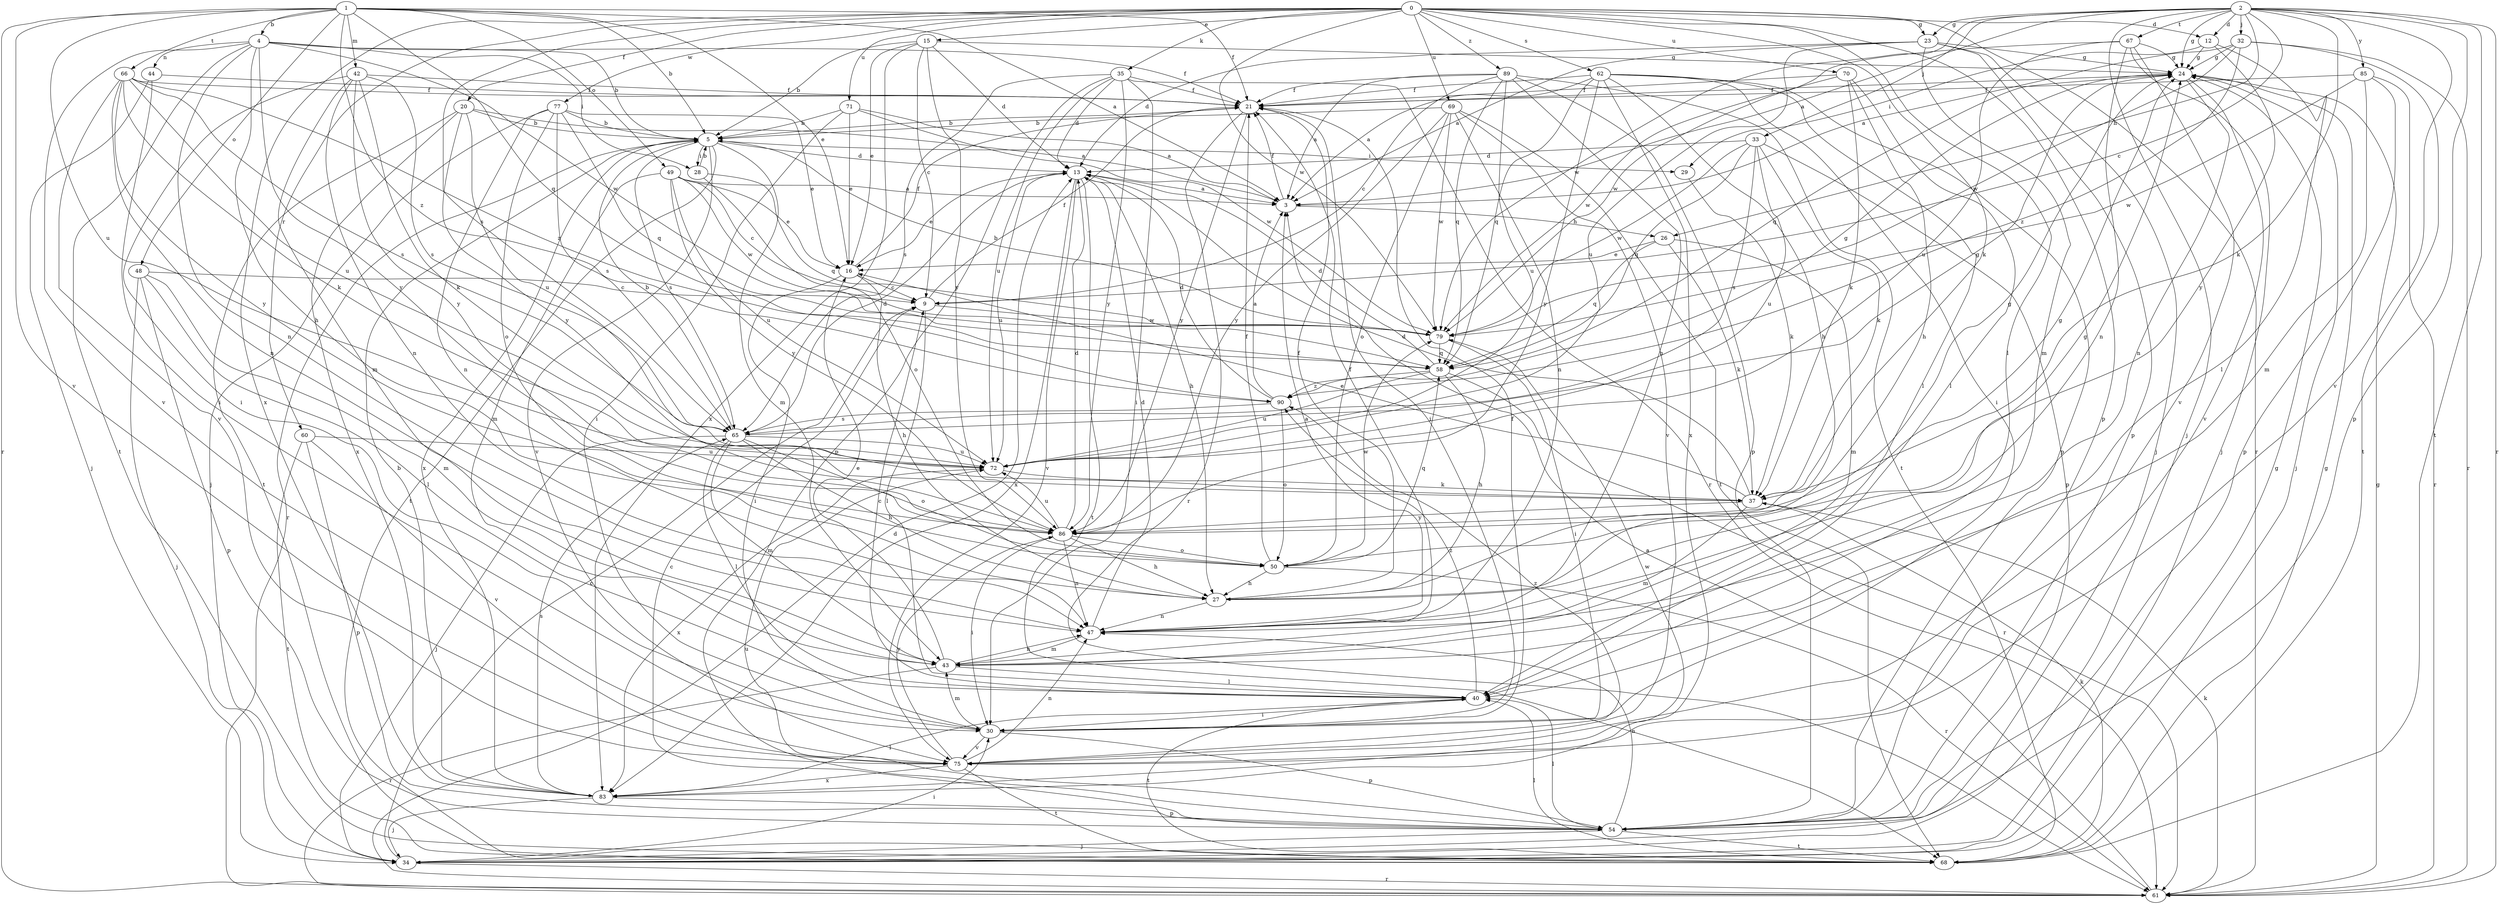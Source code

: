 strict digraph  {
0;
1;
2;
3;
4;
5;
9;
12;
13;
15;
16;
20;
21;
23;
24;
26;
27;
28;
29;
30;
32;
33;
34;
35;
37;
40;
42;
43;
44;
47;
48;
49;
50;
54;
58;
60;
61;
62;
65;
66;
67;
68;
69;
70;
71;
72;
75;
77;
79;
83;
85;
86;
89;
90;
0 -> 12  [label=d];
0 -> 15  [label=e];
0 -> 20  [label=f];
0 -> 23  [label=g];
0 -> 35  [label=k];
0 -> 37  [label=k];
0 -> 40  [label=l];
0 -> 54  [label=p];
0 -> 60  [label=r];
0 -> 61  [label=r];
0 -> 62  [label=s];
0 -> 65  [label=s];
0 -> 69  [label=u];
0 -> 70  [label=u];
0 -> 71  [label=u];
0 -> 77  [label=w];
0 -> 79  [label=w];
0 -> 83  [label=x];
0 -> 89  [label=z];
1 -> 3  [label=a];
1 -> 4  [label=b];
1 -> 5  [label=b];
1 -> 16  [label=e];
1 -> 21  [label=f];
1 -> 42  [label=m];
1 -> 48  [label=o];
1 -> 49  [label=o];
1 -> 58  [label=q];
1 -> 61  [label=r];
1 -> 66  [label=t];
1 -> 72  [label=u];
1 -> 75  [label=v];
1 -> 90  [label=z];
2 -> 3  [label=a];
2 -> 9  [label=c];
2 -> 12  [label=d];
2 -> 23  [label=g];
2 -> 24  [label=g];
2 -> 26  [label=h];
2 -> 32  [label=j];
2 -> 33  [label=j];
2 -> 34  [label=j];
2 -> 37  [label=k];
2 -> 54  [label=p];
2 -> 61  [label=r];
2 -> 67  [label=t];
2 -> 68  [label=t];
2 -> 75  [label=v];
2 -> 79  [label=w];
2 -> 85  [label=y];
3 -> 21  [label=f];
3 -> 26  [label=h];
4 -> 5  [label=b];
4 -> 21  [label=f];
4 -> 27  [label=h];
4 -> 28  [label=i];
4 -> 44  [label=n];
4 -> 47  [label=n];
4 -> 68  [label=t];
4 -> 75  [label=v];
4 -> 79  [label=w];
4 -> 86  [label=y];
5 -> 13  [label=d];
5 -> 28  [label=i];
5 -> 29  [label=i];
5 -> 43  [label=m];
5 -> 61  [label=r];
5 -> 65  [label=s];
5 -> 68  [label=t];
5 -> 75  [label=v];
5 -> 83  [label=x];
9 -> 21  [label=f];
9 -> 40  [label=l];
9 -> 79  [label=w];
12 -> 24  [label=g];
12 -> 29  [label=i];
12 -> 40  [label=l];
12 -> 86  [label=y];
13 -> 3  [label=a];
13 -> 16  [label=e];
13 -> 27  [label=h];
13 -> 68  [label=t];
13 -> 72  [label=u];
13 -> 75  [label=v];
13 -> 83  [label=x];
15 -> 5  [label=b];
15 -> 9  [label=c];
15 -> 13  [label=d];
15 -> 16  [label=e];
15 -> 24  [label=g];
15 -> 83  [label=x];
15 -> 86  [label=y];
16 -> 9  [label=c];
16 -> 21  [label=f];
16 -> 27  [label=h];
16 -> 30  [label=i];
20 -> 3  [label=a];
20 -> 5  [label=b];
20 -> 68  [label=t];
20 -> 72  [label=u];
20 -> 83  [label=x];
20 -> 86  [label=y];
21 -> 5  [label=b];
21 -> 30  [label=i];
21 -> 61  [label=r];
21 -> 86  [label=y];
23 -> 3  [label=a];
23 -> 13  [label=d];
23 -> 24  [label=g];
23 -> 34  [label=j];
23 -> 43  [label=m];
23 -> 54  [label=p];
23 -> 72  [label=u];
24 -> 21  [label=f];
24 -> 34  [label=j];
24 -> 47  [label=n];
24 -> 58  [label=q];
24 -> 75  [label=v];
26 -> 16  [label=e];
26 -> 37  [label=k];
26 -> 43  [label=m];
26 -> 58  [label=q];
27 -> 21  [label=f];
27 -> 24  [label=g];
27 -> 47  [label=n];
28 -> 5  [label=b];
28 -> 50  [label=o];
28 -> 58  [label=q];
29 -> 37  [label=k];
30 -> 21  [label=f];
30 -> 43  [label=m];
30 -> 54  [label=p];
30 -> 75  [label=v];
32 -> 3  [label=a];
32 -> 24  [label=g];
32 -> 61  [label=r];
32 -> 68  [label=t];
32 -> 79  [label=w];
32 -> 90  [label=z];
33 -> 13  [label=d];
33 -> 37  [label=k];
33 -> 54  [label=p];
33 -> 58  [label=q];
33 -> 65  [label=s];
33 -> 72  [label=u];
33 -> 79  [label=w];
34 -> 9  [label=c];
34 -> 24  [label=g];
34 -> 30  [label=i];
34 -> 61  [label=r];
35 -> 13  [label=d];
35 -> 21  [label=f];
35 -> 30  [label=i];
35 -> 54  [label=p];
35 -> 61  [label=r];
35 -> 65  [label=s];
35 -> 72  [label=u];
35 -> 86  [label=y];
37 -> 13  [label=d];
37 -> 16  [label=e];
37 -> 43  [label=m];
37 -> 86  [label=y];
40 -> 9  [label=c];
40 -> 30  [label=i];
40 -> 68  [label=t];
40 -> 90  [label=z];
42 -> 21  [label=f];
42 -> 30  [label=i];
42 -> 37  [label=k];
42 -> 43  [label=m];
42 -> 47  [label=n];
42 -> 65  [label=s];
42 -> 86  [label=y];
43 -> 16  [label=e];
43 -> 40  [label=l];
43 -> 47  [label=n];
43 -> 61  [label=r];
44 -> 21  [label=f];
44 -> 30  [label=i];
44 -> 34  [label=j];
47 -> 3  [label=a];
47 -> 13  [label=d];
47 -> 21  [label=f];
47 -> 43  [label=m];
48 -> 9  [label=c];
48 -> 34  [label=j];
48 -> 40  [label=l];
48 -> 43  [label=m];
48 -> 54  [label=p];
49 -> 3  [label=a];
49 -> 9  [label=c];
49 -> 16  [label=e];
49 -> 43  [label=m];
49 -> 72  [label=u];
49 -> 79  [label=w];
49 -> 86  [label=y];
50 -> 21  [label=f];
50 -> 24  [label=g];
50 -> 27  [label=h];
50 -> 58  [label=q];
50 -> 61  [label=r];
50 -> 79  [label=w];
54 -> 9  [label=c];
54 -> 34  [label=j];
54 -> 40  [label=l];
54 -> 47  [label=n];
54 -> 68  [label=t];
54 -> 72  [label=u];
58 -> 13  [label=d];
58 -> 27  [label=h];
58 -> 61  [label=r];
58 -> 72  [label=u];
58 -> 90  [label=z];
60 -> 54  [label=p];
60 -> 68  [label=t];
60 -> 72  [label=u];
60 -> 75  [label=v];
61 -> 3  [label=a];
61 -> 13  [label=d];
61 -> 24  [label=g];
61 -> 37  [label=k];
62 -> 3  [label=a];
62 -> 21  [label=f];
62 -> 27  [label=h];
62 -> 30  [label=i];
62 -> 40  [label=l];
62 -> 54  [label=p];
62 -> 58  [label=q];
62 -> 83  [label=x];
62 -> 86  [label=y];
65 -> 5  [label=b];
65 -> 13  [label=d];
65 -> 24  [label=g];
65 -> 27  [label=h];
65 -> 34  [label=j];
65 -> 40  [label=l];
65 -> 43  [label=m];
65 -> 50  [label=o];
65 -> 72  [label=u];
66 -> 21  [label=f];
66 -> 37  [label=k];
66 -> 47  [label=n];
66 -> 65  [label=s];
66 -> 72  [label=u];
66 -> 75  [label=v];
66 -> 86  [label=y];
66 -> 90  [label=z];
67 -> 24  [label=g];
67 -> 34  [label=j];
67 -> 47  [label=n];
67 -> 72  [label=u];
67 -> 75  [label=v];
67 -> 79  [label=w];
68 -> 24  [label=g];
68 -> 37  [label=k];
68 -> 40  [label=l];
69 -> 5  [label=b];
69 -> 47  [label=n];
69 -> 50  [label=o];
69 -> 68  [label=t];
69 -> 75  [label=v];
69 -> 79  [label=w];
69 -> 86  [label=y];
70 -> 21  [label=f];
70 -> 27  [label=h];
70 -> 37  [label=k];
70 -> 40  [label=l];
70 -> 79  [label=w];
71 -> 3  [label=a];
71 -> 5  [label=b];
71 -> 16  [label=e];
71 -> 30  [label=i];
71 -> 79  [label=w];
72 -> 37  [label=k];
72 -> 83  [label=x];
75 -> 47  [label=n];
75 -> 68  [label=t];
75 -> 83  [label=x];
75 -> 86  [label=y];
75 -> 90  [label=z];
77 -> 5  [label=b];
77 -> 16  [label=e];
77 -> 34  [label=j];
77 -> 47  [label=n];
77 -> 50  [label=o];
77 -> 58  [label=q];
77 -> 65  [label=s];
79 -> 5  [label=b];
79 -> 30  [label=i];
79 -> 58  [label=q];
83 -> 5  [label=b];
83 -> 34  [label=j];
83 -> 40  [label=l];
83 -> 54  [label=p];
83 -> 65  [label=s];
83 -> 79  [label=w];
85 -> 21  [label=f];
85 -> 43  [label=m];
85 -> 54  [label=p];
85 -> 61  [label=r];
85 -> 79  [label=w];
86 -> 13  [label=d];
86 -> 24  [label=g];
86 -> 27  [label=h];
86 -> 30  [label=i];
86 -> 47  [label=n];
86 -> 50  [label=o];
86 -> 72  [label=u];
89 -> 3  [label=a];
89 -> 9  [label=c];
89 -> 21  [label=f];
89 -> 47  [label=n];
89 -> 54  [label=p];
89 -> 58  [label=q];
89 -> 68  [label=t];
89 -> 72  [label=u];
90 -> 3  [label=a];
90 -> 13  [label=d];
90 -> 24  [label=g];
90 -> 50  [label=o];
90 -> 65  [label=s];
}

